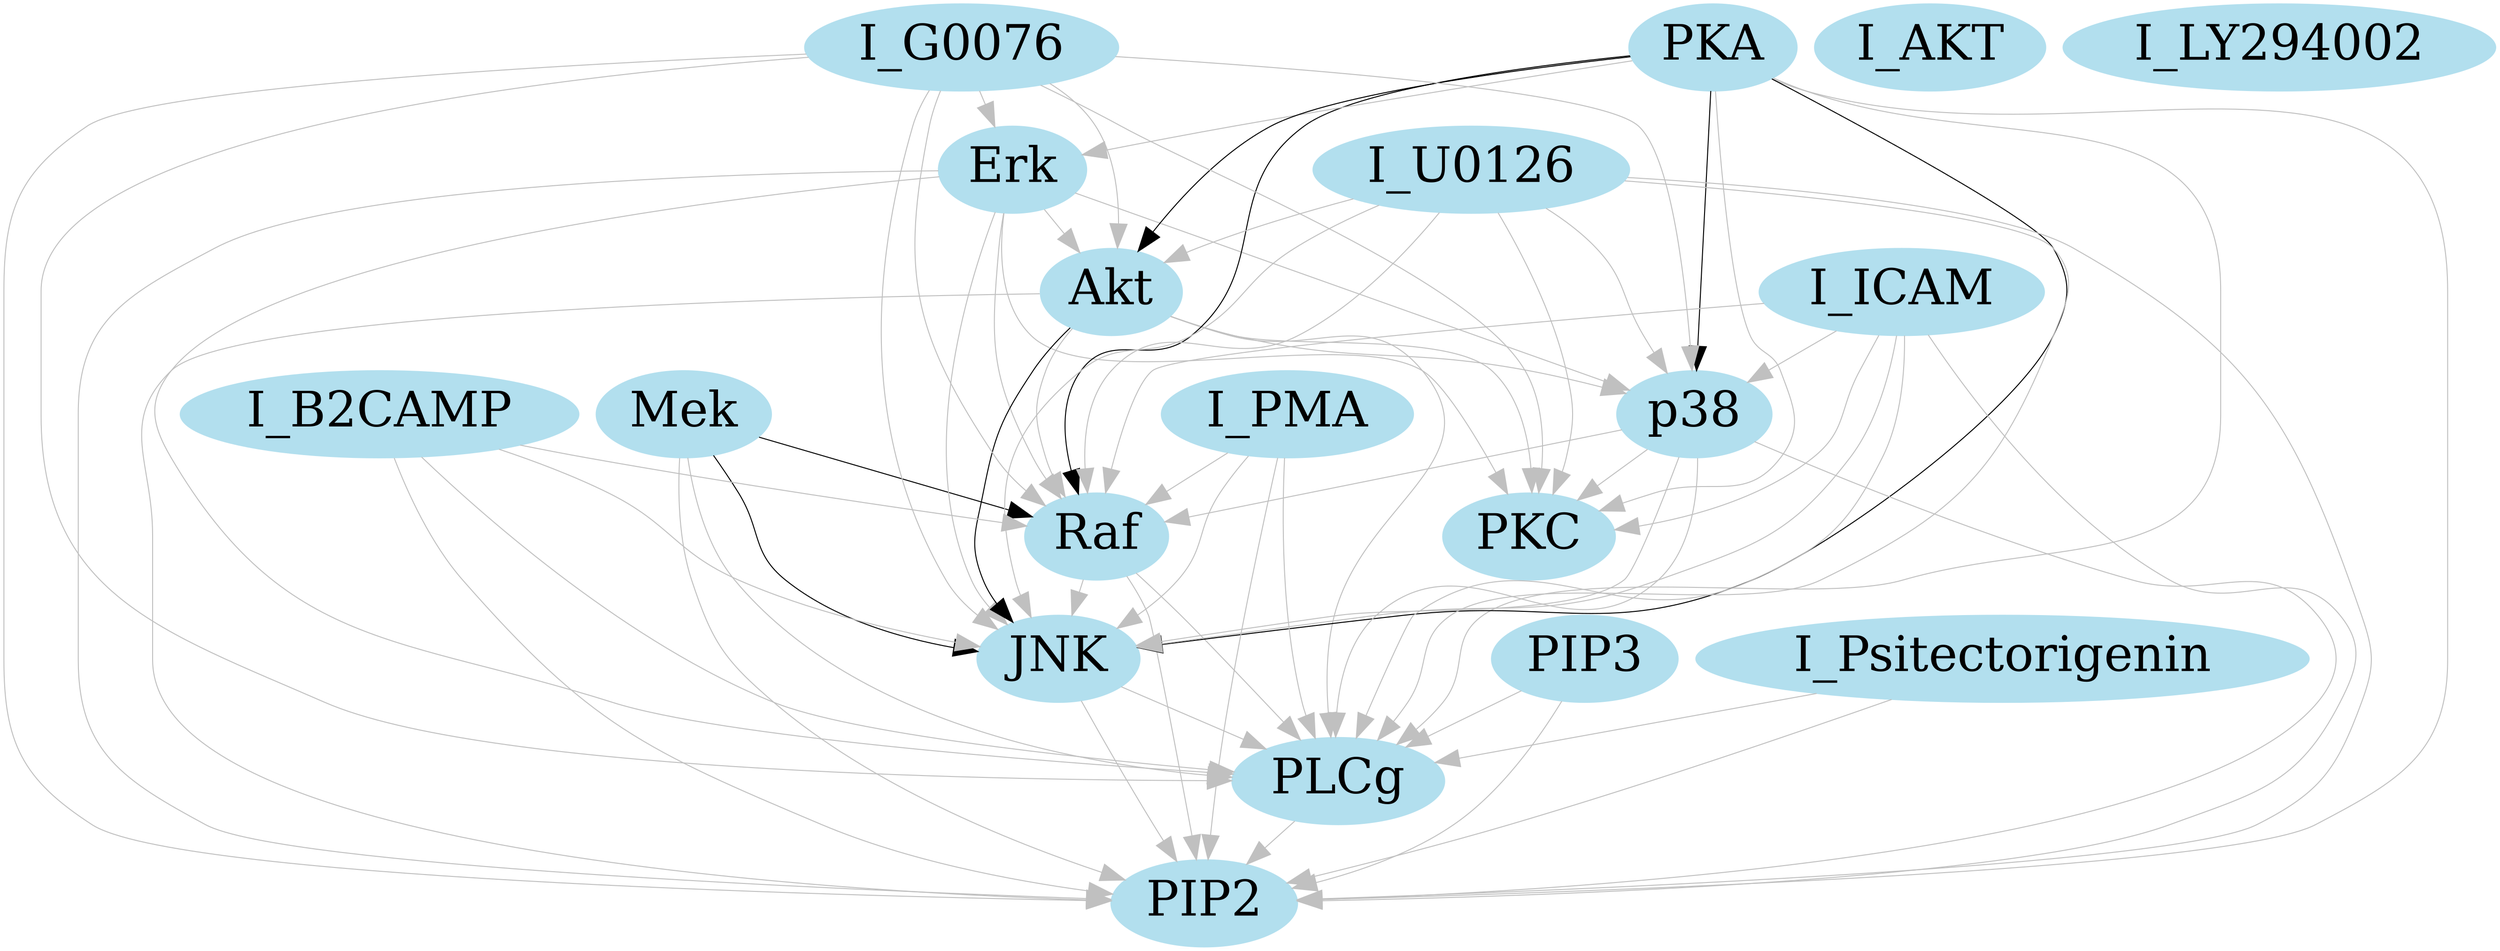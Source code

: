 digraph ofzo {
node [color=lightblue2, style=filled, fontsize=50];
edge [color=grey, arrowsize=2.5];
"Raf";
"Mek";
"PLCg";
"PIP2";
"PIP3";
"Erk";
"Akt";
"PKA";
"PKC";
"p38";
"JNK";
"I_ICAM";
"I_AKT";
"I_G0076";
"I_Psitectorigenin";
"I_U0126";
"I_LY294002";
"I_PMA";
"I_B2CAMP";
"Raf" -> "PLCg" ;
"Raf" -> "PIP2" ;
"Raf" -> "JNK" ;
"Mek" -> "Raf" [color=black];
"Mek" -> "PLCg" ;
"Mek" -> "PIP2" ;
"Mek" -> "JNK" [color=black];
"PLCg" -> "PIP2" ;
"PIP3" -> "PLCg" ;
"PIP3" -> "PIP2" ;
"Erk" -> "Raf" ;
"Erk" -> "PLCg" ;
"Erk" -> "PIP2" ;
"Erk" -> "Akt" ;
"Erk" -> "PKC" ;
"Erk" -> "p38" ;
"Erk" -> "JNK" ;
"Akt" -> "Raf" ;
"Akt" -> "PLCg" ;
"Akt" -> "PIP2" ;
"Akt" -> "PKC" ;
"Akt" -> "p38" ;
"Akt" -> "JNK" [color=black];
"PKA" -> "Raf" [color=black];
"PKA" -> "PLCg" ;
"PKA" -> "PIP2" ;
"PKA" -> "Erk" ;
"PKA" -> "Akt" [color=black];
"PKA" -> "PKC" ;
"PKA" -> "p38" [color=black];
"PKA" -> "JNK" [color=black];
"p38" -> "Raf" ;
"p38" -> "PLCg" ;
"p38" -> "PIP2" ;
"p38" -> "PKC" ;
"p38" -> "JNK" ;
"JNK" -> "PLCg" ;
"JNK" -> "PIP2" ;
"I_ICAM" -> "Raf" ;
"I_ICAM" -> "PLCg" ;
"I_ICAM" -> "PIP2" ;
"I_ICAM" -> "PKC" ;
"I_ICAM" -> "p38" ;
"I_ICAM" -> "JNK" ;
"I_G0076" -> "Raf" ;
"I_G0076" -> "PLCg" ;
"I_G0076" -> "PIP2" ;
"I_G0076" -> "Erk" ;
"I_G0076" -> "Akt" ;
"I_G0076" -> "PKC" ;
"I_G0076" -> "p38" ;
"I_G0076" -> "JNK" ;
"I_Psitectorigenin" -> "PLCg" ;
"I_Psitectorigenin" -> "PIP2" ;
"I_U0126" -> "Raf" ;
"I_U0126" -> "PLCg" ;
"I_U0126" -> "PIP2" ;
"I_U0126" -> "Akt" ;
"I_U0126" -> "PKC" ;
"I_U0126" -> "p38" ;
"I_U0126" -> "JNK" ;
"I_PMA" -> "Raf" ;
"I_PMA" -> "PLCg" ;
"I_PMA" -> "PIP2" ;
"I_PMA" -> "JNK" ;
"I_B2CAMP" -> "Raf" ;
"I_B2CAMP" -> "PLCg" ;
"I_B2CAMP" -> "PIP2" ;
"I_B2CAMP" -> "JNK" ;
}
